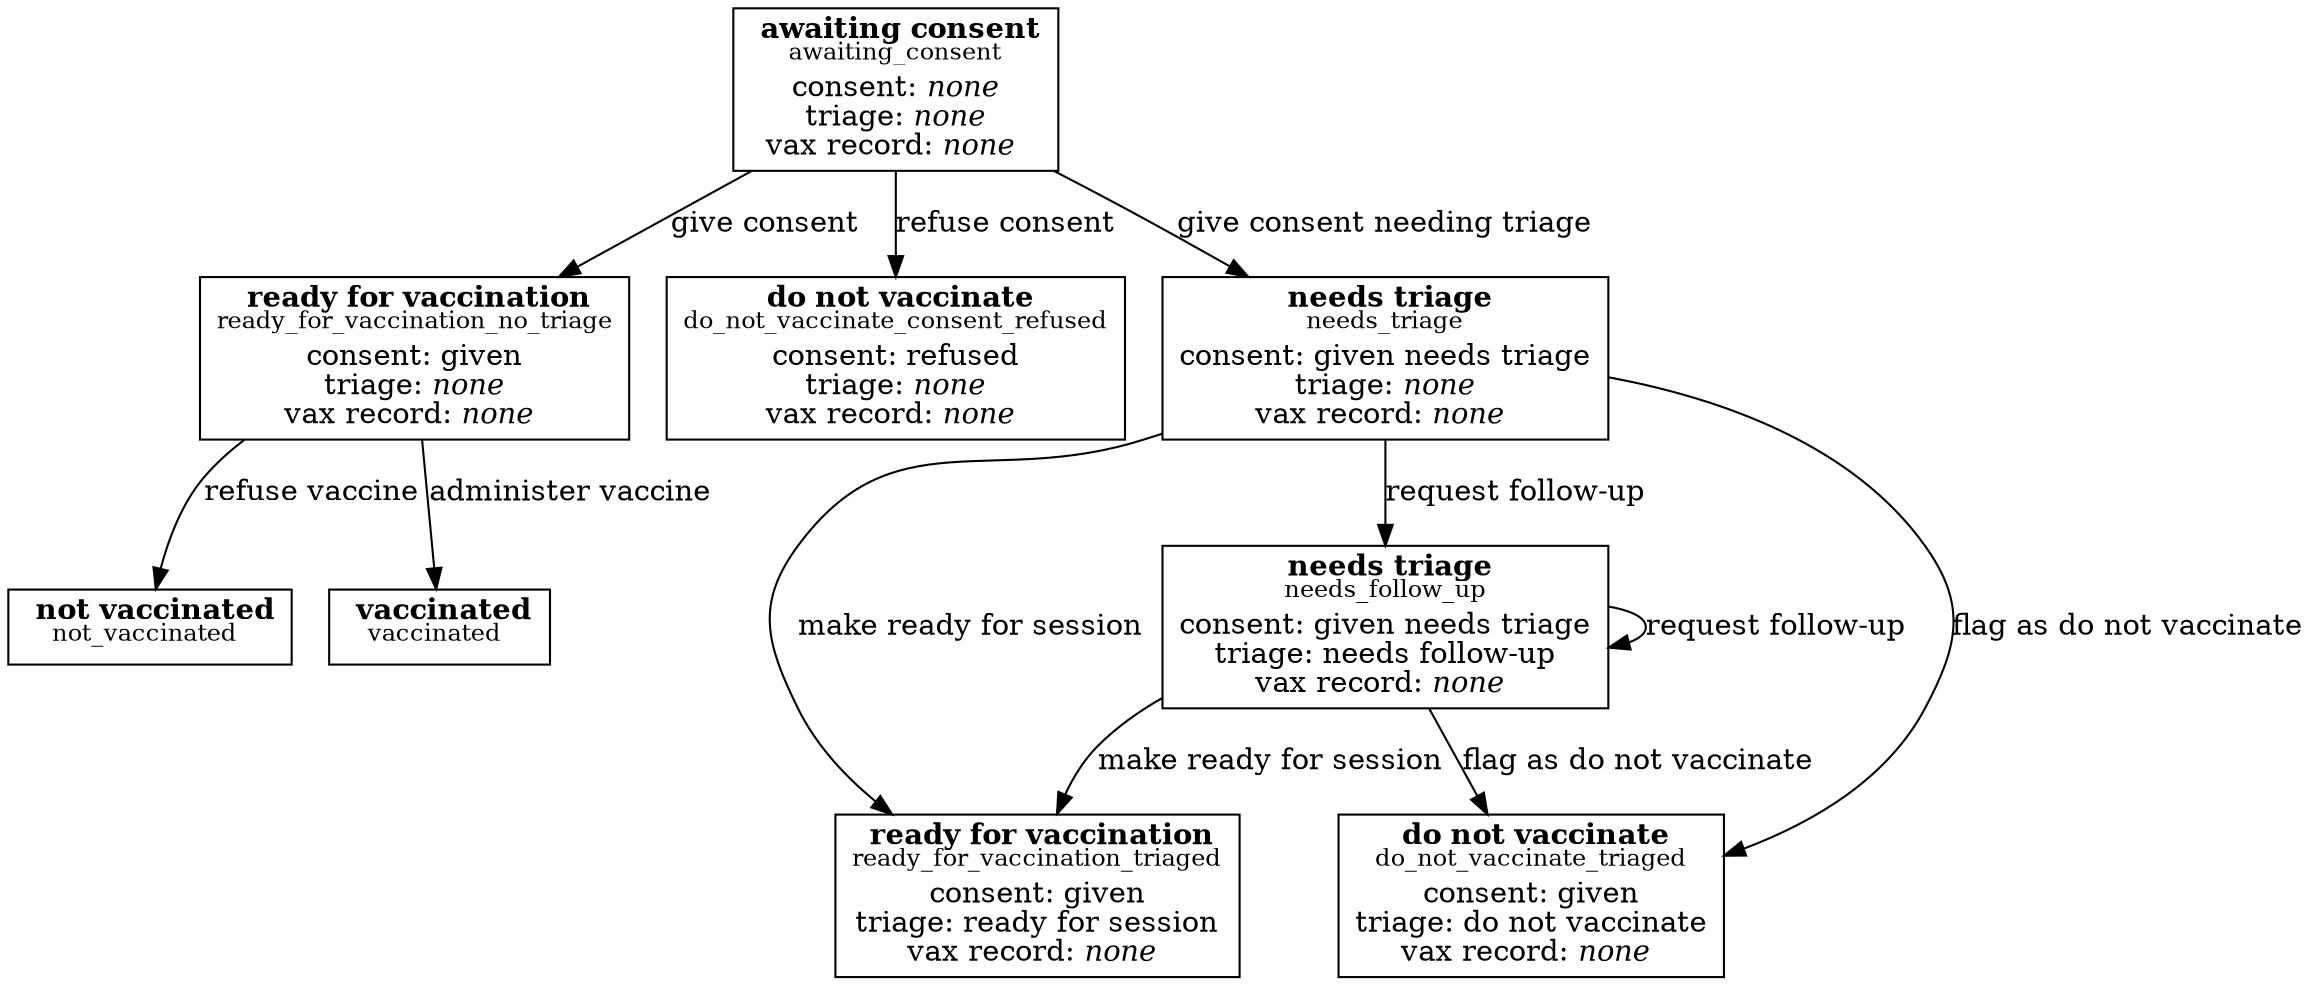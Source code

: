 // dot -Tpng docs/states.dot -o states.png

digraph vaccination_process {
    // Define nodes
    awaiting_consent [shape=box, label=< <b>awaiting consent</b><br/><sup>awaiting_consent</sup><br/>consent: <i>none</i><br/>triage: <i>none</i><br/>vax record: <i>none</i> >];
    ready_for_vaccination_no_triage [shape=box, label=< <b>ready for vaccination</b><br/><sup>ready_for_vaccination_no_triage</sup><br/>consent: given<br/>triage: <i>none</i><br/>vax record: <i>none</i> >];
    ready_for_vaccination_triaged [shape=box, label=< <b>ready for vaccination</b><br/><sup>ready_for_vaccination_triaged</sup><br/>consent: given<br/>triage: ready for session<br/>vax record: <i>none</i> >];
    do_not_vaccinate_consent_refused [shape=box, label=< <b>do not vaccinate</b><br/><sup>do_not_vaccinate_consent_refused</sup><br/>consent: refused<br/>triage: <i>none</i><br/>vax record: <i>none</i> >];
    do_not_vaccinate_triaged [shape=box, label=< <b>do not vaccinate</b><br/><sup>do_not_vaccinate_triaged</sup><br/>consent: given<br/>triage: do not vaccinate<br/>vax record: <i>none</i> >];
    needs_triage [shape=box, label=< <b>needs triage</b><br/><sup>needs_triage</sup><br/>consent: given needs triage<br/>triage: <i>none</i><br/>vax record: <i>none</i> >];
    needs_follow_up [shape=box, label=< <b>needs triage</b><br/><sup>needs_follow_up</sup><br/>consent: given needs triage<br/>triage: needs follow-up<br/>vax record: <i>none</i> >];
    vaccinated [shape=box, label=< <b>vaccinated</b><br/><sup>vaccinated</sup> >];
    not_vaccinated [shape=box, label=< <b>not vaccinated</b><br/><sup>not_vaccinated</sup> >];

    // Define edges
    awaiting_consent -> ready_for_vaccination_no_triage [label="give consent"];
    awaiting_consent -> needs_triage [label="give consent needing triage"]
    awaiting_consent -> do_not_vaccinate_consent_refused [label="refuse consent"];

    ready_for_vaccination_no_triage -> vaccinated [label="administer vaccine"];
    ready_for_vaccination_no_triage -> not_vaccinated [label="refuse vaccine"];

    needs_triage -> ready_for_vaccination_triaged [label="make ready for session"];
    needs_triage -> needs_follow_up [label="request follow-up"];
    needs_triage -> do_not_vaccinate_triaged [label="flag as do not vaccinate"];

    needs_follow_up -> ready_for_vaccination_triaged [label="make ready for session"];
    needs_follow_up -> needs_follow_up [label="request follow-up"];
    needs_follow_up -> do_not_vaccinate_triaged [label="flag as do not vaccinate"];
}
